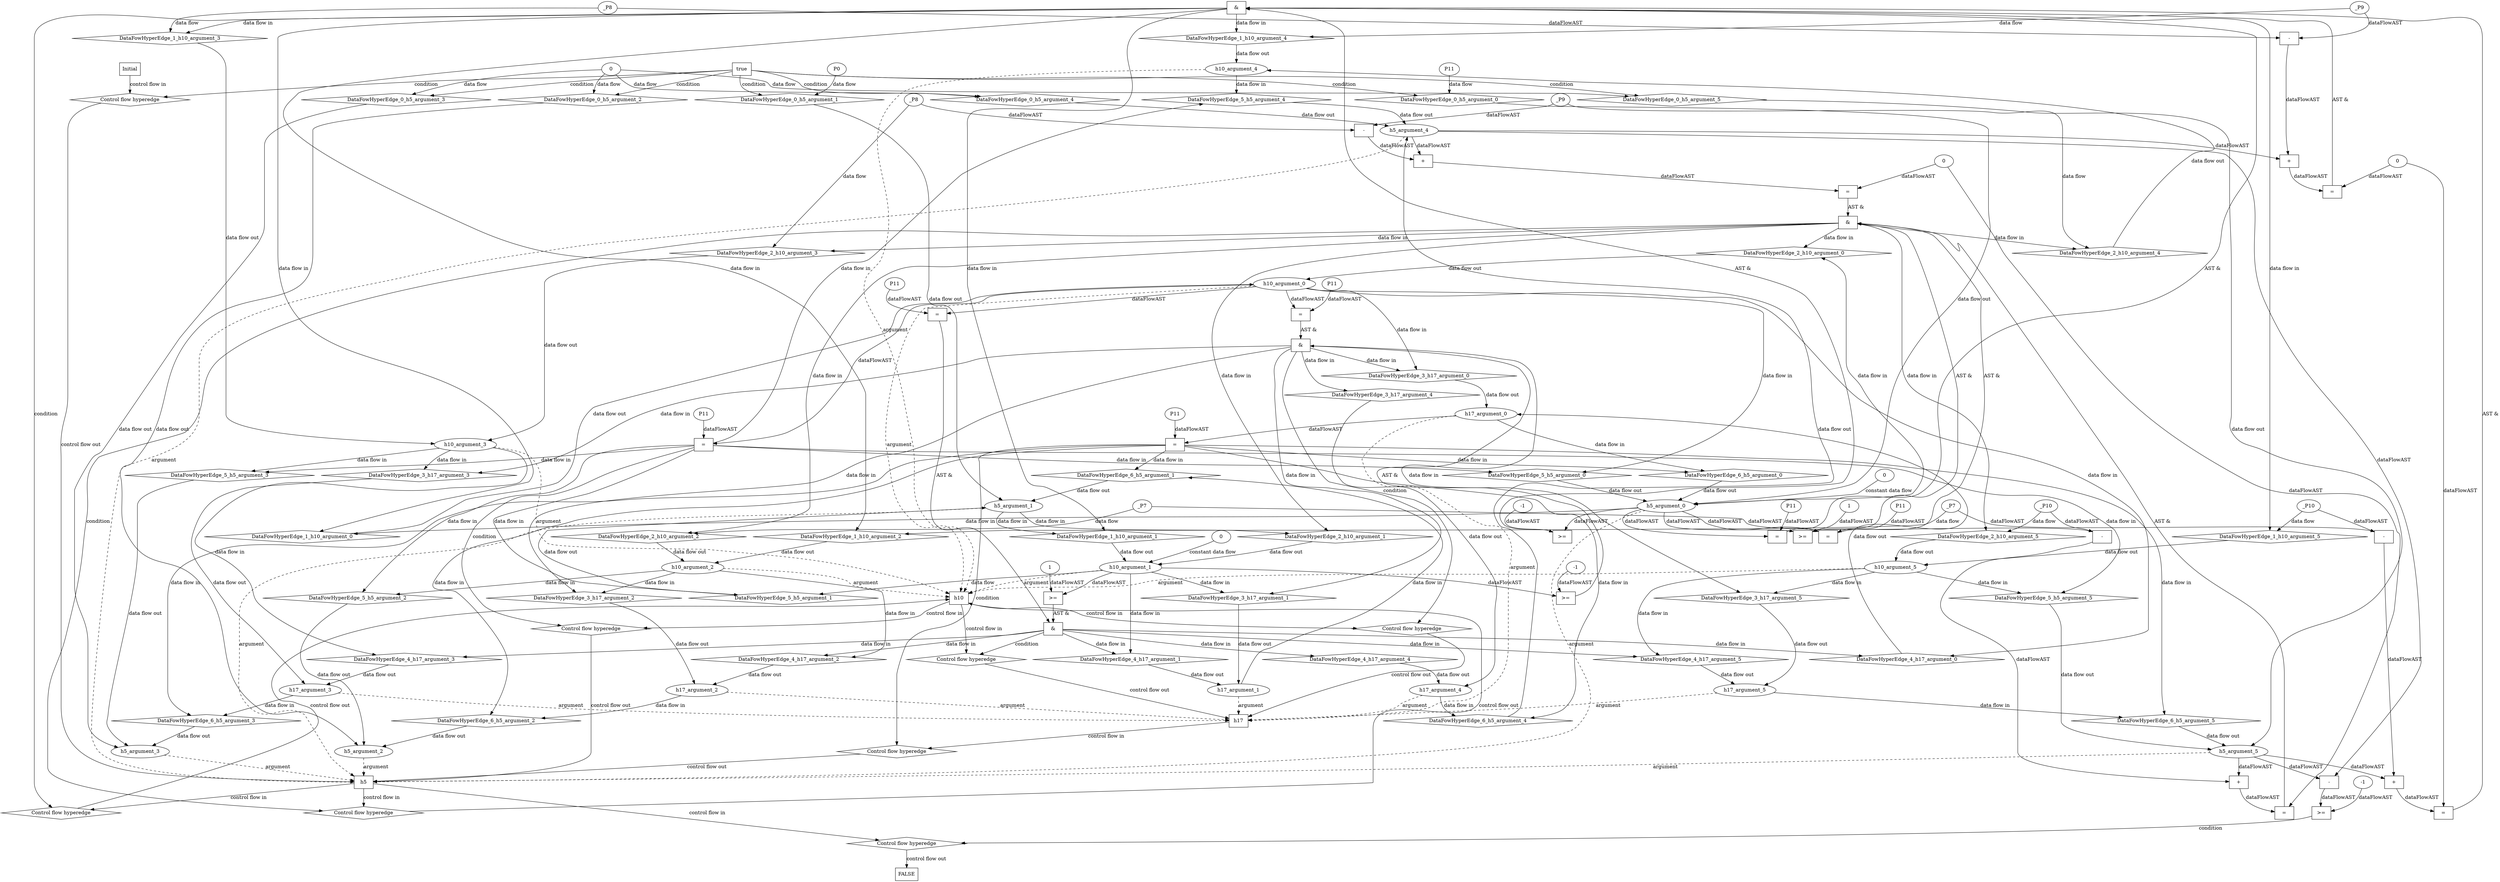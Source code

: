 digraph dag {
"h10" [label="h10" nodeName="h10" class=cfn  shape="rect"];
"h17" [label="h17" nodeName="h17" class=cfn  shape="rect"];
"h5" [label="h5" nodeName="h5" class=cfn  shape="rect"];
FALSE [label="FALSE" nodeName=FALSE class=cfn  shape="rect"];
Initial [label="Initial" nodeName=Initial class=cfn  shape="rect"];
ControlFowHyperEdge_0 [label="Control flow hyperedge" nodeName=ControlFowHyperEdge_0 class=controlFlowHyperEdge shape="diamond"];
"Initial" -> ControlFowHyperEdge_0 [label="control flow in"]
ControlFowHyperEdge_0 -> "h5" [label="control flow out"]
ControlFowHyperEdge_1 [label="Control flow hyperedge" nodeName=ControlFowHyperEdge_1 class=controlFlowHyperEdge shape="diamond"];
"h5" -> ControlFowHyperEdge_1 [label="control flow in"]
ControlFowHyperEdge_1 -> "h10" [label="control flow out"]
ControlFowHyperEdge_2 [label="Control flow hyperedge" nodeName=ControlFowHyperEdge_2 class=controlFlowHyperEdge shape="diamond"];
"h5" -> ControlFowHyperEdge_2 [label="control flow in"]
ControlFowHyperEdge_2 -> "h10" [label="control flow out"]
ControlFowHyperEdge_3 [label="Control flow hyperedge" nodeName=ControlFowHyperEdge_3 class=controlFlowHyperEdge shape="diamond"];
"h10" -> ControlFowHyperEdge_3 [label="control flow in"]
ControlFowHyperEdge_3 -> "h17" [label="control flow out"]
ControlFowHyperEdge_4 [label="Control flow hyperedge" nodeName=ControlFowHyperEdge_4 class=controlFlowHyperEdge shape="diamond"];
"h10" -> ControlFowHyperEdge_4 [label="control flow in"]
ControlFowHyperEdge_4 -> "h17" [label="control flow out"]
ControlFowHyperEdge_5 [label="Control flow hyperedge" nodeName=ControlFowHyperEdge_5 class=controlFlowHyperEdge shape="diamond"];
"h10" -> ControlFowHyperEdge_5 [label="control flow in"]
ControlFowHyperEdge_5 -> "h5" [label="control flow out"]
ControlFowHyperEdge_6 [label="Control flow hyperedge" nodeName=ControlFowHyperEdge_6 class=controlFlowHyperEdge shape="diamond"];
"h17" -> ControlFowHyperEdge_6 [label="control flow in"]
ControlFowHyperEdge_6 -> "h5" [label="control flow out"]
ControlFowHyperEdge_7 [label="Control flow hyperedge" nodeName=ControlFowHyperEdge_7 class=controlFlowHyperEdge shape="diamond"];
"h5" -> ControlFowHyperEdge_7 [label="control flow in"]
ControlFowHyperEdge_7 -> "FALSE" [label="control flow out"]
"h5_argument_0" [label="h5_argument_0" nodeName=argument0 class=argument  head="h5" shape="oval"];
"h5_argument_0" -> "h5"[label="argument" style="dashed"]
"h5_argument_1" [label="h5_argument_1" nodeName=argument1 class=argument  head="h5" shape="oval"];
"h5_argument_1" -> "h5"[label="argument" style="dashed"]
"h5_argument_2" [label="h5_argument_2" nodeName=argument2 class=argument  head="h5" shape="oval"];
"h5_argument_2" -> "h5"[label="argument" style="dashed"]
"h5_argument_3" [label="h5_argument_3" nodeName=argument3 class=argument  head="h5" shape="oval"];
"h5_argument_3" -> "h5"[label="argument" style="dashed"]
"h5_argument_4" [label="h5_argument_4" nodeName=argument4 class=argument  head="h5" shape="oval"];
"h5_argument_4" -> "h5"[label="argument" style="dashed"]
"h5_argument_5" [label="h5_argument_5" nodeName=argument5 class=argument  head="h5" shape="oval"];
"h5_argument_5" -> "h5"[label="argument" style="dashed"]
"h10_argument_0" [label="h10_argument_0" nodeName=argument0 class=argument  head="h10" shape="oval"];
"h10_argument_0" -> "h10"[label="argument" style="dashed"]
"h10_argument_1" [label="h10_argument_1" nodeName=argument1 class=argument  head="h10" shape="oval"];
"h10_argument_1" -> "h10"[label="argument" style="dashed"]
"h10_argument_2" [label="h10_argument_2" nodeName=argument2 class=argument  head="h10" shape="oval"];
"h10_argument_2" -> "h10"[label="argument" style="dashed"]
"h10_argument_3" [label="h10_argument_3" nodeName=argument3 class=argument  head="h10" shape="oval"];
"h10_argument_3" -> "h10"[label="argument" style="dashed"]
"h10_argument_4" [label="h10_argument_4" nodeName=argument4 class=argument  head="h10" shape="oval"];
"h10_argument_4" -> "h10"[label="argument" style="dashed"]
"h10_argument_5" [label="h10_argument_5" nodeName=argument5 class=argument  head="h10" shape="oval"];
"h10_argument_5" -> "h10"[label="argument" style="dashed"]
"h17_argument_0" [label="h17_argument_0" nodeName=argument0 class=argument  head="h17" shape="oval"];
"h17_argument_0" -> "h17"[label="argument" style="dashed"]
"h17_argument_1" [label="h17_argument_1" nodeName=argument1 class=argument  head="h17" shape="oval"];
"h17_argument_1" -> "h17"[label="argument" style="dashed"]
"h17_argument_2" [label="h17_argument_2" nodeName=argument2 class=argument  head="h17" shape="oval"];
"h17_argument_2" -> "h17"[label="argument" style="dashed"]
"h17_argument_3" [label="h17_argument_3" nodeName=argument3 class=argument  head="h17" shape="oval"];
"h17_argument_3" -> "h17"[label="argument" style="dashed"]
"h17_argument_4" [label="h17_argument_4" nodeName=argument4 class=argument  head="h17" shape="oval"];
"h17_argument_4" -> "h17"[label="argument" style="dashed"]
"h17_argument_5" [label="h17_argument_5" nodeName=argument5 class=argument  head="h17" shape="oval"];
"h17_argument_5" -> "h17"[label="argument" style="dashed"]

"true_0" [label="true" nodeName="true_0" class=true shape="rect"];
"true_0" -> "ControlFowHyperEdge_0" [label="condition"];
"xxxh5___Initial_0xxxdataFlow_0_node_0" [label="0" nodeName="xxxh5___Initial_0xxxdataFlow_0_node_0" class=Literal ];

"xxxh5___Initial_0xxxdataFlow_0_node_0" -> "DataFowHyperEdge_0_h5_argument_3" [label="data flow"];
"xxxh5___Initial_0xxxdataFlow1_node_0" [label="P0" nodeName="xxxh5___Initial_0xxxdataFlow1_node_0" class=Constant ];

"xxxh5___Initial_0xxxdataFlow1_node_0" -> "DataFowHyperEdge_0_h5_argument_1" [label="data flow"];
"xxxh5___Initial_0xxxdataFlow2_node_0" [label="P11" nodeName="xxxh5___Initial_0xxxdataFlow2_node_0" class=Constant ];

"xxxh5___Initial_0xxxdataFlow2_node_0" -> "DataFowHyperEdge_0_h5_argument_0" [label="data flow"];

"xxxh5___Initial_0xxxdataFlow_0_node_0" -> "DataFowHyperEdge_0_h5_argument_4" [label="data flow"];

"xxxh5___Initial_0xxxdataFlow_0_node_0" -> "DataFowHyperEdge_0_h5_argument_5" [label="data flow"];

"xxxh5___Initial_0xxxdataFlow_0_node_0" -> "DataFowHyperEdge_0_h5_argument_2" [label="data flow"];
"xxxh10___h5_1xxx_and" [label="&" nodeName="xxxh10___h5_1xxx_and" class=Operator shape="rect"];
"xxxh10___h5_1xxxguard_0_node_0" [label=">=" nodeName="xxxh10___h5_1xxxguard_0_node_0" class=Operator  shape="rect"];
"xxxh10___h5_1xxxguard_0_node_1" [label="-1" nodeName="xxxh10___h5_1xxxguard_0_node_1" class=Literal ];
"xxxh10___h5_1xxxguard_0_node_1" -> "xxxh10___h5_1xxxguard_0_node_0"[label="dataFlowAST"]
"h5_argument_0" -> "xxxh10___h5_1xxxguard_0_node_0"[label="dataFlowAST"]

"xxxh10___h5_1xxxguard_0_node_0" -> "xxxh10___h5_1xxx_and" [label="AST &"];
"xxxh10___h5_1xxxguard1_node_0" [label="=" nodeName="xxxh10___h5_1xxxguard1_node_0" class=Operator  shape="rect"];
"xxxh10___h5_1xxxguard1_node_1" [label="P11" nodeName="xxxh10___h5_1xxxguard1_node_1" class=Constant ];
"xxxh10___h5_1xxxguard1_node_1" -> "xxxh10___h5_1xxxguard1_node_0"[label="dataFlowAST"]
"h5_argument_0" -> "xxxh10___h5_1xxxguard1_node_0"[label="dataFlowAST"]

"xxxh10___h5_1xxxguard1_node_0" -> "xxxh10___h5_1xxx_and" [label="AST &"];
"xxxh10___h5_1xxxguard2_node_0" [label="=" nodeName="xxxh10___h5_1xxxguard2_node_0" class=Operator  shape="rect"];
"xxxh10___h5_1xxxguard2_node_1" [label="+" nodeName="xxxh10___h5_1xxxguard2_node_1" class= Operator shape="rect"];
"xxxh10___h5_1xxxguard2_node_3" [label="-" nodeName="xxxh10___h5_1xxxguard2_node_3" class= Operator shape="rect"];
"xxxh10___h5_1xxxguard2_node_6" [label="0" nodeName="xxxh10___h5_1xxxguard2_node_6" class=Literal ];
"xxxh10___h5_1xxxguard2_node_1" -> "xxxh10___h5_1xxxguard2_node_0"[label="dataFlowAST"]
"xxxh10___h5_1xxxguard2_node_6" -> "xxxh10___h5_1xxxguard2_node_0"[label="dataFlowAST"]
"h5_argument_4" -> "xxxh10___h5_1xxxguard2_node_1"[label="dataFlowAST"]
"xxxh10___h5_1xxxguard2_node_3" -> "xxxh10___h5_1xxxguard2_node_1"[label="dataFlowAST"]
"xxxh10___h5_1xxxdataFlow1_node_0" -> "xxxh10___h5_1xxxguard2_node_3"[label="dataFlowAST"]
"xxxh10___h5_1xxxdataFlow2_node_0" -> "xxxh10___h5_1xxxguard2_node_3"[label="dataFlowAST"]

"xxxh10___h5_1xxxguard2_node_0" -> "xxxh10___h5_1xxx_and" [label="AST &"];
"xxxh10___h5_1xxxguard3_node_0" [label="=" nodeName="xxxh10___h5_1xxxguard3_node_0" class=Operator  shape="rect"];
"xxxh10___h5_1xxxguard3_node_1" [label="+" nodeName="xxxh10___h5_1xxxguard3_node_1" class= Operator shape="rect"];
"xxxh10___h5_1xxxguard3_node_3" [label="-" nodeName="xxxh10___h5_1xxxguard3_node_3" class= Operator shape="rect"];
"xxxh10___h5_1xxxguard3_node_1" -> "xxxh10___h5_1xxxguard3_node_0"[label="dataFlowAST"]
"xxxh10___h5_1xxxguard2_node_6" -> "xxxh10___h5_1xxxguard3_node_0"[label="dataFlowAST"]
"h5_argument_5" -> "xxxh10___h5_1xxxguard3_node_1"[label="dataFlowAST"]
"xxxh10___h5_1xxxguard3_node_3" -> "xxxh10___h5_1xxxguard3_node_1"[label="dataFlowAST"]
"xxxh10___h5_1xxxdataFlow_0_node_0" -> "xxxh10___h5_1xxxguard3_node_3"[label="dataFlowAST"]
"xxxh10___h5_1xxxdataFlow3_node_0" -> "xxxh10___h5_1xxxguard3_node_3"[label="dataFlowAST"]

"xxxh10___h5_1xxxguard3_node_0" -> "xxxh10___h5_1xxx_and" [label="AST &"];
"xxxh10___h5_1xxx_and" -> "ControlFowHyperEdge_1" [label="condition"];
"xxxh10___h5_1xxxdataFlow_0_node_0" [label="_P7" nodeName="xxxh10___h5_1xxxdataFlow_0_node_0" class=Constant ];

"xxxh10___h5_1xxxdataFlow_0_node_0" -> "DataFowHyperEdge_1_h10_argument_2" [label="data flow"];
"xxxh10___h5_1xxxdataFlow1_node_0" [label="_P8" nodeName="xxxh10___h5_1xxxdataFlow1_node_0" class=Constant ];

"xxxh10___h5_1xxxdataFlow1_node_0" -> "DataFowHyperEdge_1_h10_argument_3" [label="data flow"];
"xxxh10___h5_1xxxdataFlow2_node_0" [label="_P9" nodeName="xxxh10___h5_1xxxdataFlow2_node_0" class=Constant ];

"xxxh10___h5_1xxxdataFlow2_node_0" -> "DataFowHyperEdge_1_h10_argument_4" [label="data flow"];
"xxxh10___h5_1xxxdataFlow3_node_0" [label="_P10" nodeName="xxxh10___h5_1xxxdataFlow3_node_0" class=Constant ];

"xxxh10___h5_1xxxdataFlow3_node_0" -> "DataFowHyperEdge_1_h10_argument_5" [label="data flow"];
"xxxh10___h5_2xxx_and" [label="&" nodeName="xxxh10___h5_2xxx_and" class=Operator shape="rect"];
"xxxh10___h5_2xxxguard_0_node_0" [label=">=" nodeName="xxxh10___h5_2xxxguard_0_node_0" class=Operator  shape="rect"];
"xxxh10___h5_2xxxguard_0_node_2" [label="1" nodeName="xxxh10___h5_2xxxguard_0_node_2" class=Literal ];
"h5_argument_0" -> "xxxh10___h5_2xxxguard_0_node_0"[label="dataFlowAST"]
"xxxh10___h5_2xxxguard_0_node_2" -> "xxxh10___h5_2xxxguard_0_node_0"[label="dataFlowAST"]

"xxxh10___h5_2xxxguard_0_node_0" -> "xxxh10___h5_2xxx_and" [label="AST &"];
"xxxh10___h5_2xxxguard1_node_0" [label="=" nodeName="xxxh10___h5_2xxxguard1_node_0" class=Operator  shape="rect"];
"xxxh10___h5_2xxxguard1_node_1" [label="P11" nodeName="xxxh10___h5_2xxxguard1_node_1" class=Constant ];
"xxxh10___h5_2xxxguard1_node_1" -> "xxxh10___h5_2xxxguard1_node_0"[label="dataFlowAST"]
"h5_argument_0" -> "xxxh10___h5_2xxxguard1_node_0"[label="dataFlowAST"]

"xxxh10___h5_2xxxguard1_node_0" -> "xxxh10___h5_2xxx_and" [label="AST &"];
"xxxh10___h5_2xxxguard2_node_0" [label="=" nodeName="xxxh10___h5_2xxxguard2_node_0" class=Operator  shape="rect"];
"xxxh10___h5_2xxxguard2_node_1" [label="+" nodeName="xxxh10___h5_2xxxguard2_node_1" class= Operator shape="rect"];
"xxxh10___h5_2xxxguard2_node_3" [label="-" nodeName="xxxh10___h5_2xxxguard2_node_3" class= Operator shape="rect"];
"xxxh10___h5_2xxxguard2_node_6" [label="0" nodeName="xxxh10___h5_2xxxguard2_node_6" class=Literal ];
"xxxh10___h5_2xxxguard2_node_1" -> "xxxh10___h5_2xxxguard2_node_0"[label="dataFlowAST"]
"xxxh10___h5_2xxxguard2_node_6" -> "xxxh10___h5_2xxxguard2_node_0"[label="dataFlowAST"]
"h5_argument_4" -> "xxxh10___h5_2xxxguard2_node_1"[label="dataFlowAST"]
"xxxh10___h5_2xxxguard2_node_3" -> "xxxh10___h5_2xxxguard2_node_1"[label="dataFlowAST"]
"xxxh10___h5_2xxxdataFlow1_node_0" -> "xxxh10___h5_2xxxguard2_node_3"[label="dataFlowAST"]
"xxxh10___h5_2xxxdataFlow2_node_0" -> "xxxh10___h5_2xxxguard2_node_3"[label="dataFlowAST"]

"xxxh10___h5_2xxxguard2_node_0" -> "xxxh10___h5_2xxx_and" [label="AST &"];
"xxxh10___h5_2xxxguard3_node_0" [label="=" nodeName="xxxh10___h5_2xxxguard3_node_0" class=Operator  shape="rect"];
"xxxh10___h5_2xxxguard3_node_1" [label="+" nodeName="xxxh10___h5_2xxxguard3_node_1" class= Operator shape="rect"];
"xxxh10___h5_2xxxguard3_node_3" [label="-" nodeName="xxxh10___h5_2xxxguard3_node_3" class= Operator shape="rect"];
"xxxh10___h5_2xxxguard3_node_1" -> "xxxh10___h5_2xxxguard3_node_0"[label="dataFlowAST"]
"xxxh10___h5_2xxxguard2_node_6" -> "xxxh10___h5_2xxxguard3_node_0"[label="dataFlowAST"]
"h5_argument_5" -> "xxxh10___h5_2xxxguard3_node_1"[label="dataFlowAST"]
"xxxh10___h5_2xxxguard3_node_3" -> "xxxh10___h5_2xxxguard3_node_1"[label="dataFlowAST"]
"xxxh10___h5_2xxxdataFlow_0_node_0" -> "xxxh10___h5_2xxxguard3_node_3"[label="dataFlowAST"]
"xxxh10___h5_2xxxdataFlow3_node_0" -> "xxxh10___h5_2xxxguard3_node_3"[label="dataFlowAST"]

"xxxh10___h5_2xxxguard3_node_0" -> "xxxh10___h5_2xxx_and" [label="AST &"];
"xxxh10___h5_2xxx_and" -> "ControlFowHyperEdge_2" [label="condition"];
"xxxh10___h5_2xxxdataFlow_0_node_0" [label="_P7" nodeName="xxxh10___h5_2xxxdataFlow_0_node_0" class=Constant ];

"xxxh10___h5_2xxxdataFlow_0_node_0" -> "DataFowHyperEdge_2_h10_argument_2" [label="data flow"];
"xxxh10___h5_2xxxdataFlow1_node_0" [label="_P8" nodeName="xxxh10___h5_2xxxdataFlow1_node_0" class=Constant ];

"xxxh10___h5_2xxxdataFlow1_node_0" -> "DataFowHyperEdge_2_h10_argument_3" [label="data flow"];
"xxxh10___h5_2xxxdataFlow2_node_0" [label="_P9" nodeName="xxxh10___h5_2xxxdataFlow2_node_0" class=Constant ];

"xxxh10___h5_2xxxdataFlow2_node_0" -> "DataFowHyperEdge_2_h10_argument_4" [label="data flow"];
"xxxh10___h5_2xxxdataFlow3_node_0" [label="_P10" nodeName="xxxh10___h5_2xxxdataFlow3_node_0" class=Constant ];

"xxxh10___h5_2xxxdataFlow3_node_0" -> "DataFowHyperEdge_2_h10_argument_5" [label="data flow"];
"xxxh17___h10_3xxx_and" [label="&" nodeName="xxxh17___h10_3xxx_and" class=Operator shape="rect"];
"xxxh17___h10_3xxxguard_0_node_0" [label=">=" nodeName="xxxh17___h10_3xxxguard_0_node_0" class=Operator  shape="rect"];
"xxxh17___h10_3xxxguard_0_node_1" [label="-1" nodeName="xxxh17___h10_3xxxguard_0_node_1" class=Literal ];
"xxxh17___h10_3xxxguard_0_node_1" -> "xxxh17___h10_3xxxguard_0_node_0"[label="dataFlowAST"]
"h10_argument_1" -> "xxxh17___h10_3xxxguard_0_node_0"[label="dataFlowAST"]

"xxxh17___h10_3xxxguard_0_node_0" -> "xxxh17___h10_3xxx_and" [label="AST &"];
"xxxh17___h10_3xxxguard1_node_0" [label="=" nodeName="xxxh17___h10_3xxxguard1_node_0" class=Operator  shape="rect"];
"xxxh17___h10_3xxxguard1_node_1" [label="P11" nodeName="xxxh17___h10_3xxxguard1_node_1" class=Constant ];
"xxxh17___h10_3xxxguard1_node_1" -> "xxxh17___h10_3xxxguard1_node_0"[label="dataFlowAST"]
"h10_argument_0" -> "xxxh17___h10_3xxxguard1_node_0"[label="dataFlowAST"]

"xxxh17___h10_3xxxguard1_node_0" -> "xxxh17___h10_3xxx_and" [label="AST &"];
"xxxh17___h10_3xxx_and" -> "ControlFowHyperEdge_3" [label="condition"];
"xxxh17___h10_4xxx_and" [label="&" nodeName="xxxh17___h10_4xxx_and" class=Operator shape="rect"];
"xxxh17___h10_4xxxguard_0_node_0" [label=">=" nodeName="xxxh17___h10_4xxxguard_0_node_0" class=Operator  shape="rect"];
"xxxh17___h10_4xxxguard_0_node_2" [label="1" nodeName="xxxh17___h10_4xxxguard_0_node_2" class=Literal ];
"h10_argument_1" -> "xxxh17___h10_4xxxguard_0_node_0"[label="dataFlowAST"]
"xxxh17___h10_4xxxguard_0_node_2" -> "xxxh17___h10_4xxxguard_0_node_0"[label="dataFlowAST"]

"xxxh17___h10_4xxxguard_0_node_0" -> "xxxh17___h10_4xxx_and" [label="AST &"];
"xxxh17___h10_4xxxguard1_node_0" [label="=" nodeName="xxxh17___h10_4xxxguard1_node_0" class=Operator  shape="rect"];
"xxxh17___h10_4xxxguard1_node_1" [label="P11" nodeName="xxxh17___h10_4xxxguard1_node_1" class=Constant ];
"xxxh17___h10_4xxxguard1_node_1" -> "xxxh17___h10_4xxxguard1_node_0"[label="dataFlowAST"]
"h10_argument_0" -> "xxxh17___h10_4xxxguard1_node_0"[label="dataFlowAST"]

"xxxh17___h10_4xxxguard1_node_0" -> "xxxh17___h10_4xxx_and" [label="AST &"];
"xxxh17___h10_4xxx_and" -> "ControlFowHyperEdge_4" [label="condition"];
"xxxh5___h10_5xxxguard_0_node_0" [label="=" nodeName="xxxh5___h10_5xxxguard_0_node_0" class=Operator  shape="rect"];
"xxxh5___h10_5xxxguard_0_node_1" [label="P11" nodeName="xxxh5___h10_5xxxguard_0_node_1" class=Constant ];
"xxxh5___h10_5xxxguard_0_node_1" -> "xxxh5___h10_5xxxguard_0_node_0"[label="dataFlowAST"]
"h10_argument_0" -> "xxxh5___h10_5xxxguard_0_node_0"[label="dataFlowAST"]

"xxxh5___h10_5xxxguard_0_node_0" -> "ControlFowHyperEdge_5" [label="condition"];

"h10_argument_1" -> "DataFowHyperEdge_5_h5_argument_1" [label="data flow"];
"xxxh5___h17_6xxxguard_0_node_0" [label="=" nodeName="xxxh5___h17_6xxxguard_0_node_0" class=Operator  shape="rect"];
"xxxh5___h17_6xxxguard_0_node_1" [label="P11" nodeName="xxxh5___h17_6xxxguard_0_node_1" class=Constant ];
"xxxh5___h17_6xxxguard_0_node_1" -> "xxxh5___h17_6xxxguard_0_node_0"[label="dataFlowAST"]
"h17_argument_0" -> "xxxh5___h17_6xxxguard_0_node_0"[label="dataFlowAST"]

"xxxh5___h17_6xxxguard_0_node_0" -> "ControlFowHyperEdge_6" [label="condition"];
"xxxFALSE___h5_7xxxguard_0_node_0" [label=">=" nodeName="xxxFALSE___h5_7xxxguard_0_node_0" class=Operator  shape="rect"];
"xxxFALSE___h5_7xxxguard_0_node_1" [label="-1" nodeName="xxxFALSE___h5_7xxxguard_0_node_1" class=Literal ];
"xxxFALSE___h5_7xxxguard_0_node_2" [label="-" nodeName="xxxFALSE___h5_7xxxguard_0_node_2" class= Operator shape="rect"];
"xxxFALSE___h5_7xxxguard_0_node_1" -> "xxxFALSE___h5_7xxxguard_0_node_0"[label="dataFlowAST"]
"xxxFALSE___h5_7xxxguard_0_node_2" -> "xxxFALSE___h5_7xxxguard_0_node_0"[label="dataFlowAST"]
"h5_argument_4" -> "xxxFALSE___h5_7xxxguard_0_node_2"[label="dataFlowAST"]
"h5_argument_5" -> "xxxFALSE___h5_7xxxguard_0_node_2"[label="dataFlowAST"]

"xxxFALSE___h5_7xxxguard_0_node_0" -> "ControlFowHyperEdge_7" [label="condition"];
"DataFowHyperEdge_0_h5_argument_0" [label="DataFowHyperEdge_0_h5_argument_0" nodeName="DataFowHyperEdge_0_h5_argument_0" class=DataFlowHyperedge shape="diamond"];
"DataFowHyperEdge_0_h5_argument_0" -> "h5_argument_0"[label="data flow out"]
"true_0" -> "DataFowHyperEdge_0_h5_argument_0" [label="condition"];
"DataFowHyperEdge_0_h5_argument_1" [label="DataFowHyperEdge_0_h5_argument_1" nodeName="DataFowHyperEdge_0_h5_argument_1" class=DataFlowHyperedge shape="diamond"];
"DataFowHyperEdge_0_h5_argument_1" -> "h5_argument_1"[label="data flow out"]
"true_0" -> "DataFowHyperEdge_0_h5_argument_1" [label="condition"];
"DataFowHyperEdge_0_h5_argument_2" [label="DataFowHyperEdge_0_h5_argument_2" nodeName="DataFowHyperEdge_0_h5_argument_2" class=DataFlowHyperedge shape="diamond"];
"DataFowHyperEdge_0_h5_argument_2" -> "h5_argument_2"[label="data flow out"]
"true_0" -> "DataFowHyperEdge_0_h5_argument_2" [label="condition"];
"DataFowHyperEdge_0_h5_argument_3" [label="DataFowHyperEdge_0_h5_argument_3" nodeName="DataFowHyperEdge_0_h5_argument_3" class=DataFlowHyperedge shape="diamond"];
"DataFowHyperEdge_0_h5_argument_3" -> "h5_argument_3"[label="data flow out"]
"true_0" -> "DataFowHyperEdge_0_h5_argument_3" [label="condition"];
"DataFowHyperEdge_0_h5_argument_4" [label="DataFowHyperEdge_0_h5_argument_4" nodeName="DataFowHyperEdge_0_h5_argument_4" class=DataFlowHyperedge shape="diamond"];
"DataFowHyperEdge_0_h5_argument_4" -> "h5_argument_4"[label="data flow out"]
"true_0" -> "DataFowHyperEdge_0_h5_argument_4" [label="condition"];
"DataFowHyperEdge_0_h5_argument_5" [label="DataFowHyperEdge_0_h5_argument_5" nodeName="DataFowHyperEdge_0_h5_argument_5" class=DataFlowHyperedge shape="diamond"];
"DataFowHyperEdge_0_h5_argument_5" -> "h5_argument_5"[label="data flow out"]
"true_0" -> "DataFowHyperEdge_0_h5_argument_5" [label="condition"];
"DataFowHyperEdge_1_h10_argument_0" [label="DataFowHyperEdge_1_h10_argument_0" nodeName="DataFowHyperEdge_1_h10_argument_0" class=DataFlowHyperedge shape="diamond"];
"DataFowHyperEdge_1_h10_argument_0" -> "h10_argument_0"[label="data flow out"]
"xxxh10___h5_1xxx_and" -> "DataFowHyperEdge_1_h10_argument_0"[label="data flow in"]
"DataFowHyperEdge_1_h10_argument_1" [label="DataFowHyperEdge_1_h10_argument_1" nodeName="DataFowHyperEdge_1_h10_argument_1" class=DataFlowHyperedge shape="diamond"];
"DataFowHyperEdge_1_h10_argument_1" -> "h10_argument_1"[label="data flow out"]
"xxxh10___h5_1xxx_and" -> "DataFowHyperEdge_1_h10_argument_1"[label="data flow in"]
"DataFowHyperEdge_1_h10_argument_2" [label="DataFowHyperEdge_1_h10_argument_2" nodeName="DataFowHyperEdge_1_h10_argument_2" class=DataFlowHyperedge shape="diamond"];
"DataFowHyperEdge_1_h10_argument_2" -> "h10_argument_2"[label="data flow out"]
"xxxh10___h5_1xxx_and" -> "DataFowHyperEdge_1_h10_argument_2"[label="data flow in"]
"DataFowHyperEdge_1_h10_argument_3" [label="DataFowHyperEdge_1_h10_argument_3" nodeName="DataFowHyperEdge_1_h10_argument_3" class=DataFlowHyperedge shape="diamond"];
"DataFowHyperEdge_1_h10_argument_3" -> "h10_argument_3"[label="data flow out"]
"xxxh10___h5_1xxx_and" -> "DataFowHyperEdge_1_h10_argument_3"[label="data flow in"]
"DataFowHyperEdge_1_h10_argument_4" [label="DataFowHyperEdge_1_h10_argument_4" nodeName="DataFowHyperEdge_1_h10_argument_4" class=DataFlowHyperedge shape="diamond"];
"DataFowHyperEdge_1_h10_argument_4" -> "h10_argument_4"[label="data flow out"]
"xxxh10___h5_1xxx_and" -> "DataFowHyperEdge_1_h10_argument_4"[label="data flow in"]
"DataFowHyperEdge_1_h10_argument_5" [label="DataFowHyperEdge_1_h10_argument_5" nodeName="DataFowHyperEdge_1_h10_argument_5" class=DataFlowHyperedge shape="diamond"];
"DataFowHyperEdge_1_h10_argument_5" -> "h10_argument_5"[label="data flow out"]
"xxxh10___h5_1xxx_and" -> "DataFowHyperEdge_1_h10_argument_5"[label="data flow in"]
"DataFowHyperEdge_2_h10_argument_0" [label="DataFowHyperEdge_2_h10_argument_0" nodeName="DataFowHyperEdge_2_h10_argument_0" class=DataFlowHyperedge shape="diamond"];
"DataFowHyperEdge_2_h10_argument_0" -> "h10_argument_0"[label="data flow out"]
"xxxh10___h5_2xxx_and" -> "DataFowHyperEdge_2_h10_argument_0"[label="data flow in"]
"DataFowHyperEdge_2_h10_argument_1" [label="DataFowHyperEdge_2_h10_argument_1" nodeName="DataFowHyperEdge_2_h10_argument_1" class=DataFlowHyperedge shape="diamond"];
"DataFowHyperEdge_2_h10_argument_1" -> "h10_argument_1"[label="data flow out"]
"xxxh10___h5_2xxx_and" -> "DataFowHyperEdge_2_h10_argument_1"[label="data flow in"]
"DataFowHyperEdge_2_h10_argument_2" [label="DataFowHyperEdge_2_h10_argument_2" nodeName="DataFowHyperEdge_2_h10_argument_2" class=DataFlowHyperedge shape="diamond"];
"DataFowHyperEdge_2_h10_argument_2" -> "h10_argument_2"[label="data flow out"]
"xxxh10___h5_2xxx_and" -> "DataFowHyperEdge_2_h10_argument_2"[label="data flow in"]
"DataFowHyperEdge_2_h10_argument_3" [label="DataFowHyperEdge_2_h10_argument_3" nodeName="DataFowHyperEdge_2_h10_argument_3" class=DataFlowHyperedge shape="diamond"];
"DataFowHyperEdge_2_h10_argument_3" -> "h10_argument_3"[label="data flow out"]
"xxxh10___h5_2xxx_and" -> "DataFowHyperEdge_2_h10_argument_3"[label="data flow in"]
"DataFowHyperEdge_2_h10_argument_4" [label="DataFowHyperEdge_2_h10_argument_4" nodeName="DataFowHyperEdge_2_h10_argument_4" class=DataFlowHyperedge shape="diamond"];
"DataFowHyperEdge_2_h10_argument_4" -> "h10_argument_4"[label="data flow out"]
"xxxh10___h5_2xxx_and" -> "DataFowHyperEdge_2_h10_argument_4"[label="data flow in"]
"DataFowHyperEdge_2_h10_argument_5" [label="DataFowHyperEdge_2_h10_argument_5" nodeName="DataFowHyperEdge_2_h10_argument_5" class=DataFlowHyperedge shape="diamond"];
"DataFowHyperEdge_2_h10_argument_5" -> "h10_argument_5"[label="data flow out"]
"xxxh10___h5_2xxx_and" -> "DataFowHyperEdge_2_h10_argument_5"[label="data flow in"]
"DataFowHyperEdge_3_h17_argument_0" [label="DataFowHyperEdge_3_h17_argument_0" nodeName="DataFowHyperEdge_3_h17_argument_0" class=DataFlowHyperedge shape="diamond"];
"DataFowHyperEdge_3_h17_argument_0" -> "h17_argument_0"[label="data flow out"]
"xxxh17___h10_3xxx_and" -> "DataFowHyperEdge_3_h17_argument_0"[label="data flow in"]
"DataFowHyperEdge_3_h17_argument_1" [label="DataFowHyperEdge_3_h17_argument_1" nodeName="DataFowHyperEdge_3_h17_argument_1" class=DataFlowHyperedge shape="diamond"];
"DataFowHyperEdge_3_h17_argument_1" -> "h17_argument_1"[label="data flow out"]
"xxxh17___h10_3xxx_and" -> "DataFowHyperEdge_3_h17_argument_1"[label="data flow in"]
"DataFowHyperEdge_3_h17_argument_2" [label="DataFowHyperEdge_3_h17_argument_2" nodeName="DataFowHyperEdge_3_h17_argument_2" class=DataFlowHyperedge shape="diamond"];
"DataFowHyperEdge_3_h17_argument_2" -> "h17_argument_2"[label="data flow out"]
"xxxh17___h10_3xxx_and" -> "DataFowHyperEdge_3_h17_argument_2"[label="data flow in"]
"DataFowHyperEdge_3_h17_argument_3" [label="DataFowHyperEdge_3_h17_argument_3" nodeName="DataFowHyperEdge_3_h17_argument_3" class=DataFlowHyperedge shape="diamond"];
"DataFowHyperEdge_3_h17_argument_3" -> "h17_argument_3"[label="data flow out"]
"xxxh17___h10_3xxx_and" -> "DataFowHyperEdge_3_h17_argument_3"[label="data flow in"]
"DataFowHyperEdge_3_h17_argument_4" [label="DataFowHyperEdge_3_h17_argument_4" nodeName="DataFowHyperEdge_3_h17_argument_4" class=DataFlowHyperedge shape="diamond"];
"DataFowHyperEdge_3_h17_argument_4" -> "h17_argument_4"[label="data flow out"]
"xxxh17___h10_3xxx_and" -> "DataFowHyperEdge_3_h17_argument_4"[label="data flow in"]
"DataFowHyperEdge_3_h17_argument_5" [label="DataFowHyperEdge_3_h17_argument_5" nodeName="DataFowHyperEdge_3_h17_argument_5" class=DataFlowHyperedge shape="diamond"];
"DataFowHyperEdge_3_h17_argument_5" -> "h17_argument_5"[label="data flow out"]
"xxxh17___h10_3xxx_and" -> "DataFowHyperEdge_3_h17_argument_5"[label="data flow in"]
"DataFowHyperEdge_4_h17_argument_0" [label="DataFowHyperEdge_4_h17_argument_0" nodeName="DataFowHyperEdge_4_h17_argument_0" class=DataFlowHyperedge shape="diamond"];
"DataFowHyperEdge_4_h17_argument_0" -> "h17_argument_0"[label="data flow out"]
"xxxh17___h10_4xxx_and" -> "DataFowHyperEdge_4_h17_argument_0"[label="data flow in"]
"DataFowHyperEdge_4_h17_argument_1" [label="DataFowHyperEdge_4_h17_argument_1" nodeName="DataFowHyperEdge_4_h17_argument_1" class=DataFlowHyperedge shape="diamond"];
"DataFowHyperEdge_4_h17_argument_1" -> "h17_argument_1"[label="data flow out"]
"xxxh17___h10_4xxx_and" -> "DataFowHyperEdge_4_h17_argument_1"[label="data flow in"]
"DataFowHyperEdge_4_h17_argument_2" [label="DataFowHyperEdge_4_h17_argument_2" nodeName="DataFowHyperEdge_4_h17_argument_2" class=DataFlowHyperedge shape="diamond"];
"DataFowHyperEdge_4_h17_argument_2" -> "h17_argument_2"[label="data flow out"]
"xxxh17___h10_4xxx_and" -> "DataFowHyperEdge_4_h17_argument_2"[label="data flow in"]
"DataFowHyperEdge_4_h17_argument_3" [label="DataFowHyperEdge_4_h17_argument_3" nodeName="DataFowHyperEdge_4_h17_argument_3" class=DataFlowHyperedge shape="diamond"];
"DataFowHyperEdge_4_h17_argument_3" -> "h17_argument_3"[label="data flow out"]
"xxxh17___h10_4xxx_and" -> "DataFowHyperEdge_4_h17_argument_3"[label="data flow in"]
"DataFowHyperEdge_4_h17_argument_4" [label="DataFowHyperEdge_4_h17_argument_4" nodeName="DataFowHyperEdge_4_h17_argument_4" class=DataFlowHyperedge shape="diamond"];
"DataFowHyperEdge_4_h17_argument_4" -> "h17_argument_4"[label="data flow out"]
"xxxh17___h10_4xxx_and" -> "DataFowHyperEdge_4_h17_argument_4"[label="data flow in"]
"DataFowHyperEdge_4_h17_argument_5" [label="DataFowHyperEdge_4_h17_argument_5" nodeName="DataFowHyperEdge_4_h17_argument_5" class=DataFlowHyperedge shape="diamond"];
"DataFowHyperEdge_4_h17_argument_5" -> "h17_argument_5"[label="data flow out"]
"xxxh17___h10_4xxx_and" -> "DataFowHyperEdge_4_h17_argument_5"[label="data flow in"]
"DataFowHyperEdge_5_h5_argument_0" [label="DataFowHyperEdge_5_h5_argument_0" nodeName="DataFowHyperEdge_5_h5_argument_0" class=DataFlowHyperedge shape="diamond"];
"DataFowHyperEdge_5_h5_argument_0" -> "h5_argument_0"[label="data flow out"]
"xxxh5___h10_5xxxguard_0_node_0" -> "DataFowHyperEdge_5_h5_argument_0"[label="data flow in"]
"DataFowHyperEdge_5_h5_argument_1" [label="DataFowHyperEdge_5_h5_argument_1" nodeName="DataFowHyperEdge_5_h5_argument_1" class=DataFlowHyperedge shape="diamond"];
"DataFowHyperEdge_5_h5_argument_1" -> "h5_argument_1"[label="data flow out"]
"xxxh5___h10_5xxxguard_0_node_0" -> "DataFowHyperEdge_5_h5_argument_1"[label="data flow in"]
"DataFowHyperEdge_5_h5_argument_2" [label="DataFowHyperEdge_5_h5_argument_2" nodeName="DataFowHyperEdge_5_h5_argument_2" class=DataFlowHyperedge shape="diamond"];
"DataFowHyperEdge_5_h5_argument_2" -> "h5_argument_2"[label="data flow out"]
"xxxh5___h10_5xxxguard_0_node_0" -> "DataFowHyperEdge_5_h5_argument_2"[label="data flow in"]
"DataFowHyperEdge_5_h5_argument_3" [label="DataFowHyperEdge_5_h5_argument_3" nodeName="DataFowHyperEdge_5_h5_argument_3" class=DataFlowHyperedge shape="diamond"];
"DataFowHyperEdge_5_h5_argument_3" -> "h5_argument_3"[label="data flow out"]
"xxxh5___h10_5xxxguard_0_node_0" -> "DataFowHyperEdge_5_h5_argument_3"[label="data flow in"]
"DataFowHyperEdge_5_h5_argument_4" [label="DataFowHyperEdge_5_h5_argument_4" nodeName="DataFowHyperEdge_5_h5_argument_4" class=DataFlowHyperedge shape="diamond"];
"DataFowHyperEdge_5_h5_argument_4" -> "h5_argument_4"[label="data flow out"]
"xxxh5___h10_5xxxguard_0_node_0" -> "DataFowHyperEdge_5_h5_argument_4"[label="data flow in"]
"DataFowHyperEdge_5_h5_argument_5" [label="DataFowHyperEdge_5_h5_argument_5" nodeName="DataFowHyperEdge_5_h5_argument_5" class=DataFlowHyperedge shape="diamond"];
"DataFowHyperEdge_5_h5_argument_5" -> "h5_argument_5"[label="data flow out"]
"xxxh5___h10_5xxxguard_0_node_0" -> "DataFowHyperEdge_5_h5_argument_5"[label="data flow in"]
"DataFowHyperEdge_6_h5_argument_0" [label="DataFowHyperEdge_6_h5_argument_0" nodeName="DataFowHyperEdge_6_h5_argument_0" class=DataFlowHyperedge shape="diamond"];
"DataFowHyperEdge_6_h5_argument_0" -> "h5_argument_0"[label="data flow out"]
"xxxh5___h17_6xxxguard_0_node_0" -> "DataFowHyperEdge_6_h5_argument_0"[label="data flow in"]
"DataFowHyperEdge_6_h5_argument_1" [label="DataFowHyperEdge_6_h5_argument_1" nodeName="DataFowHyperEdge_6_h5_argument_1" class=DataFlowHyperedge shape="diamond"];
"DataFowHyperEdge_6_h5_argument_1" -> "h5_argument_1"[label="data flow out"]
"xxxh5___h17_6xxxguard_0_node_0" -> "DataFowHyperEdge_6_h5_argument_1"[label="data flow in"]
"DataFowHyperEdge_6_h5_argument_2" [label="DataFowHyperEdge_6_h5_argument_2" nodeName="DataFowHyperEdge_6_h5_argument_2" class=DataFlowHyperedge shape="diamond"];
"DataFowHyperEdge_6_h5_argument_2" -> "h5_argument_2"[label="data flow out"]
"xxxh5___h17_6xxxguard_0_node_0" -> "DataFowHyperEdge_6_h5_argument_2"[label="data flow in"]
"DataFowHyperEdge_6_h5_argument_3" [label="DataFowHyperEdge_6_h5_argument_3" nodeName="DataFowHyperEdge_6_h5_argument_3" class=DataFlowHyperedge shape="diamond"];
"DataFowHyperEdge_6_h5_argument_3" -> "h5_argument_3"[label="data flow out"]
"xxxh5___h17_6xxxguard_0_node_0" -> "DataFowHyperEdge_6_h5_argument_3"[label="data flow in"]
"DataFowHyperEdge_6_h5_argument_4" [label="DataFowHyperEdge_6_h5_argument_4" nodeName="DataFowHyperEdge_6_h5_argument_4" class=DataFlowHyperedge shape="diamond"];
"DataFowHyperEdge_6_h5_argument_4" -> "h5_argument_4"[label="data flow out"]
"xxxh5___h17_6xxxguard_0_node_0" -> "DataFowHyperEdge_6_h5_argument_4"[label="data flow in"]
"DataFowHyperEdge_6_h5_argument_5" [label="DataFowHyperEdge_6_h5_argument_5" nodeName="DataFowHyperEdge_6_h5_argument_5" class=DataFlowHyperedge shape="diamond"];
"DataFowHyperEdge_6_h5_argument_5" -> "h5_argument_5"[label="data flow out"]
"xxxh5___h17_6xxxguard_0_node_0" -> "DataFowHyperEdge_6_h5_argument_5"[label="data flow in"]
"xxxh5___h10_5xxxh10_argument_1_constant_0" [label="0" nodeName="xxxh5___h10_5xxxh10_argument_1_constant_0" class=Constant];
"xxxh5___h10_5xxxh10_argument_1_constant_0" -> "h10_argument_1" [label="constant data flow"];
"xxxFALSE___h5_7xxxh5_argument_0_constant_0" [label="0" nodeName="xxxFALSE___h5_7xxxh5_argument_0_constant_0" class=Constant];
"xxxFALSE___h5_7xxxh5_argument_0_constant_0" -> "h5_argument_0" [label="constant data flow"];
"h5_argument_0" -> "DataFowHyperEdge_1_h10_argument_0"[label="data flow in"]
"h5_argument_1" -> "DataFowHyperEdge_1_h10_argument_1"[label="data flow in"]
"h5_argument_0" -> "DataFowHyperEdge_2_h10_argument_0"[label="data flow in"]
"h5_argument_1" -> "DataFowHyperEdge_2_h10_argument_1"[label="data flow in"]
"h10_argument_0" -> "DataFowHyperEdge_3_h17_argument_0"[label="data flow in"]
"h10_argument_5" -> "DataFowHyperEdge_3_h17_argument_5"[label="data flow in"]
"h10_argument_3" -> "DataFowHyperEdge_3_h17_argument_3"[label="data flow in"]
"h10_argument_2" -> "DataFowHyperEdge_3_h17_argument_2"[label="data flow in"]
"h10_argument_1" -> "DataFowHyperEdge_3_h17_argument_1"[label="data flow in"]
"h10_argument_1" -> "DataFowHyperEdge_4_h17_argument_1"[label="data flow in"]
"h10_argument_2" -> "DataFowHyperEdge_4_h17_argument_2"[label="data flow in"]
"h10_argument_3" -> "DataFowHyperEdge_4_h17_argument_3"[label="data flow in"]
"h10_argument_5" -> "DataFowHyperEdge_4_h17_argument_5"[label="data flow in"]
"h10_argument_0" -> "DataFowHyperEdge_4_h17_argument_0"[label="data flow in"]
"h10_argument_0" -> "DataFowHyperEdge_5_h5_argument_0"[label="data flow in"]
"h10_argument_3" -> "DataFowHyperEdge_5_h5_argument_3"[label="data flow in"]
"h10_argument_5" -> "DataFowHyperEdge_5_h5_argument_5"[label="data flow in"]
"h10_argument_4" -> "DataFowHyperEdge_5_h5_argument_4"[label="data flow in"]
"h10_argument_2" -> "DataFowHyperEdge_5_h5_argument_2"[label="data flow in"]
"h17_argument_3" -> "DataFowHyperEdge_6_h5_argument_3"[label="data flow in"]
"h17_argument_5" -> "DataFowHyperEdge_6_h5_argument_5"[label="data flow in"]
"h17_argument_0" -> "DataFowHyperEdge_6_h5_argument_0"[label="data flow in"]
"h17_argument_4" -> "DataFowHyperEdge_6_h5_argument_4"[label="data flow in"]
"h17_argument_1" -> "DataFowHyperEdge_6_h5_argument_1"[label="data flow in"]
"h17_argument_2" -> "DataFowHyperEdge_6_h5_argument_2"[label="data flow in"]




}
